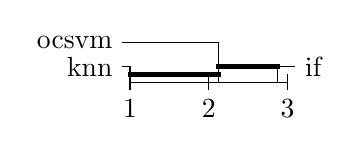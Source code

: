 \begin{tikzpicture}[scale=1.0] 
  \draw (1.0,0) -- (3.0,0); 
  \foreach \x in {1,...,3} \draw (\x,0.10) -- (\x,-0.10) node[anchor=north]{$\x$}; 
  \draw (1.0,0) -- (1.0,0.2) -- (0.9, 0.2) node[anchor=east] {knn}; 
  \draw (2.125,0) -- (2.125,0.5) -- (0.9, 0.5) node[anchor=east] {ocsvm}; 
  \draw (2.875,0) -- (2.875,0.2) -- (3.1, 0.2) node[anchor=west] {if}; 
  \draw[line width=0.06cm,color=black,draw opacity=1.0] (0.97,0.1) -- (2.155,0.1); 
  \draw[line width=0.06cm,color=black,draw opacity=1.0] (2.095,0.2) -- (2.905,0.2); 
 \end{tikzpicture} 
